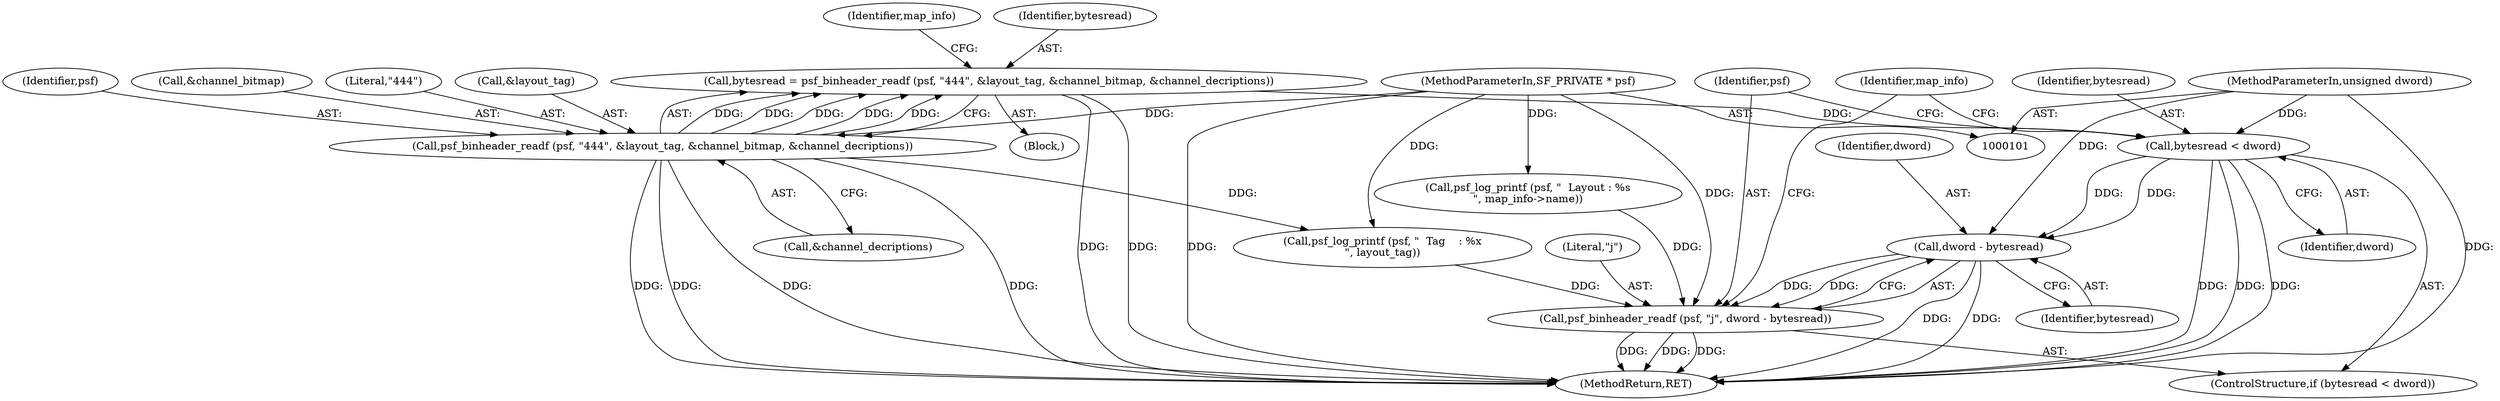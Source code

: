 digraph "0_libsndfile_f833c53cb596e9e1792949f762e0b33661822748@API" {
"1000143" [label="(Call,bytesread < dword)"];
"1000110" [label="(Call,bytesread = psf_binheader_readf (psf, \"444\", &layout_tag, &channel_bitmap, &channel_decriptions))"];
"1000112" [label="(Call,psf_binheader_readf (psf, \"444\", &layout_tag, &channel_bitmap, &channel_decriptions))"];
"1000102" [label="(MethodParameterIn,SF_PRIVATE * psf)"];
"1000103" [label="(MethodParameterIn,unsigned dword)"];
"1000149" [label="(Call,dword - bytesread)"];
"1000146" [label="(Call,psf_binheader_readf (psf, \"j\", dword - bytesread))"];
"1000136" [label="(Call,psf_log_printf (psf, \"  Layout : %s\n\", map_info->name))"];
"1000150" [label="(Identifier,dword)"];
"1000104" [label="(Block,)"];
"1000113" [label="(Identifier,psf)"];
"1000145" [label="(Identifier,dword)"];
"1000124" [label="(Identifier,map_info)"];
"1000143" [label="(Call,bytesread < dword)"];
"1000119" [label="(Call,&channel_decriptions)"];
"1000103" [label="(MethodParameterIn,unsigned dword)"];
"1000155" [label="(Identifier,map_info)"];
"1000147" [label="(Identifier,psf)"];
"1000148" [label="(Literal,\"j\")"];
"1000110" [label="(Call,bytesread = psf_binheader_readf (psf, \"444\", &layout_tag, &channel_bitmap, &channel_decriptions))"];
"1000111" [label="(Identifier,bytesread)"];
"1000151" [label="(Identifier,bytesread)"];
"1000117" [label="(Call,&channel_bitmap)"];
"1000146" [label="(Call,psf_binheader_readf (psf, \"j\", dword - bytesread))"];
"1000142" [label="(ControlStructure,if (bytesread < dword))"];
"1000149" [label="(Call,dword - bytesread)"];
"1000102" [label="(MethodParameterIn,SF_PRIVATE * psf)"];
"1000114" [label="(Literal,\"444\")"];
"1000112" [label="(Call,psf_binheader_readf (psf, \"444\", &layout_tag, &channel_bitmap, &channel_decriptions))"];
"1000203" [label="(MethodReturn,RET)"];
"1000115" [label="(Call,&layout_tag)"];
"1000144" [label="(Identifier,bytesread)"];
"1000130" [label="(Call,psf_log_printf (psf, \"  Tag    : %x\n\", layout_tag))"];
"1000143" -> "1000142"  [label="AST: "];
"1000143" -> "1000145"  [label="CFG: "];
"1000144" -> "1000143"  [label="AST: "];
"1000145" -> "1000143"  [label="AST: "];
"1000147" -> "1000143"  [label="CFG: "];
"1000155" -> "1000143"  [label="CFG: "];
"1000143" -> "1000203"  [label="DDG: "];
"1000143" -> "1000203"  [label="DDG: "];
"1000143" -> "1000203"  [label="DDG: "];
"1000110" -> "1000143"  [label="DDG: "];
"1000103" -> "1000143"  [label="DDG: "];
"1000143" -> "1000149"  [label="DDG: "];
"1000143" -> "1000149"  [label="DDG: "];
"1000110" -> "1000104"  [label="AST: "];
"1000110" -> "1000112"  [label="CFG: "];
"1000111" -> "1000110"  [label="AST: "];
"1000112" -> "1000110"  [label="AST: "];
"1000124" -> "1000110"  [label="CFG: "];
"1000110" -> "1000203"  [label="DDG: "];
"1000110" -> "1000203"  [label="DDG: "];
"1000112" -> "1000110"  [label="DDG: "];
"1000112" -> "1000110"  [label="DDG: "];
"1000112" -> "1000110"  [label="DDG: "];
"1000112" -> "1000110"  [label="DDG: "];
"1000112" -> "1000110"  [label="DDG: "];
"1000112" -> "1000119"  [label="CFG: "];
"1000113" -> "1000112"  [label="AST: "];
"1000114" -> "1000112"  [label="AST: "];
"1000115" -> "1000112"  [label="AST: "];
"1000117" -> "1000112"  [label="AST: "];
"1000119" -> "1000112"  [label="AST: "];
"1000112" -> "1000203"  [label="DDG: "];
"1000112" -> "1000203"  [label="DDG: "];
"1000112" -> "1000203"  [label="DDG: "];
"1000112" -> "1000203"  [label="DDG: "];
"1000102" -> "1000112"  [label="DDG: "];
"1000112" -> "1000130"  [label="DDG: "];
"1000102" -> "1000101"  [label="AST: "];
"1000102" -> "1000203"  [label="DDG: "];
"1000102" -> "1000130"  [label="DDG: "];
"1000102" -> "1000136"  [label="DDG: "];
"1000102" -> "1000146"  [label="DDG: "];
"1000103" -> "1000101"  [label="AST: "];
"1000103" -> "1000203"  [label="DDG: "];
"1000103" -> "1000149"  [label="DDG: "];
"1000149" -> "1000146"  [label="AST: "];
"1000149" -> "1000151"  [label="CFG: "];
"1000150" -> "1000149"  [label="AST: "];
"1000151" -> "1000149"  [label="AST: "];
"1000146" -> "1000149"  [label="CFG: "];
"1000149" -> "1000203"  [label="DDG: "];
"1000149" -> "1000203"  [label="DDG: "];
"1000149" -> "1000146"  [label="DDG: "];
"1000149" -> "1000146"  [label="DDG: "];
"1000146" -> "1000142"  [label="AST: "];
"1000147" -> "1000146"  [label="AST: "];
"1000148" -> "1000146"  [label="AST: "];
"1000155" -> "1000146"  [label="CFG: "];
"1000146" -> "1000203"  [label="DDG: "];
"1000146" -> "1000203"  [label="DDG: "];
"1000146" -> "1000203"  [label="DDG: "];
"1000136" -> "1000146"  [label="DDG: "];
"1000130" -> "1000146"  [label="DDG: "];
}
